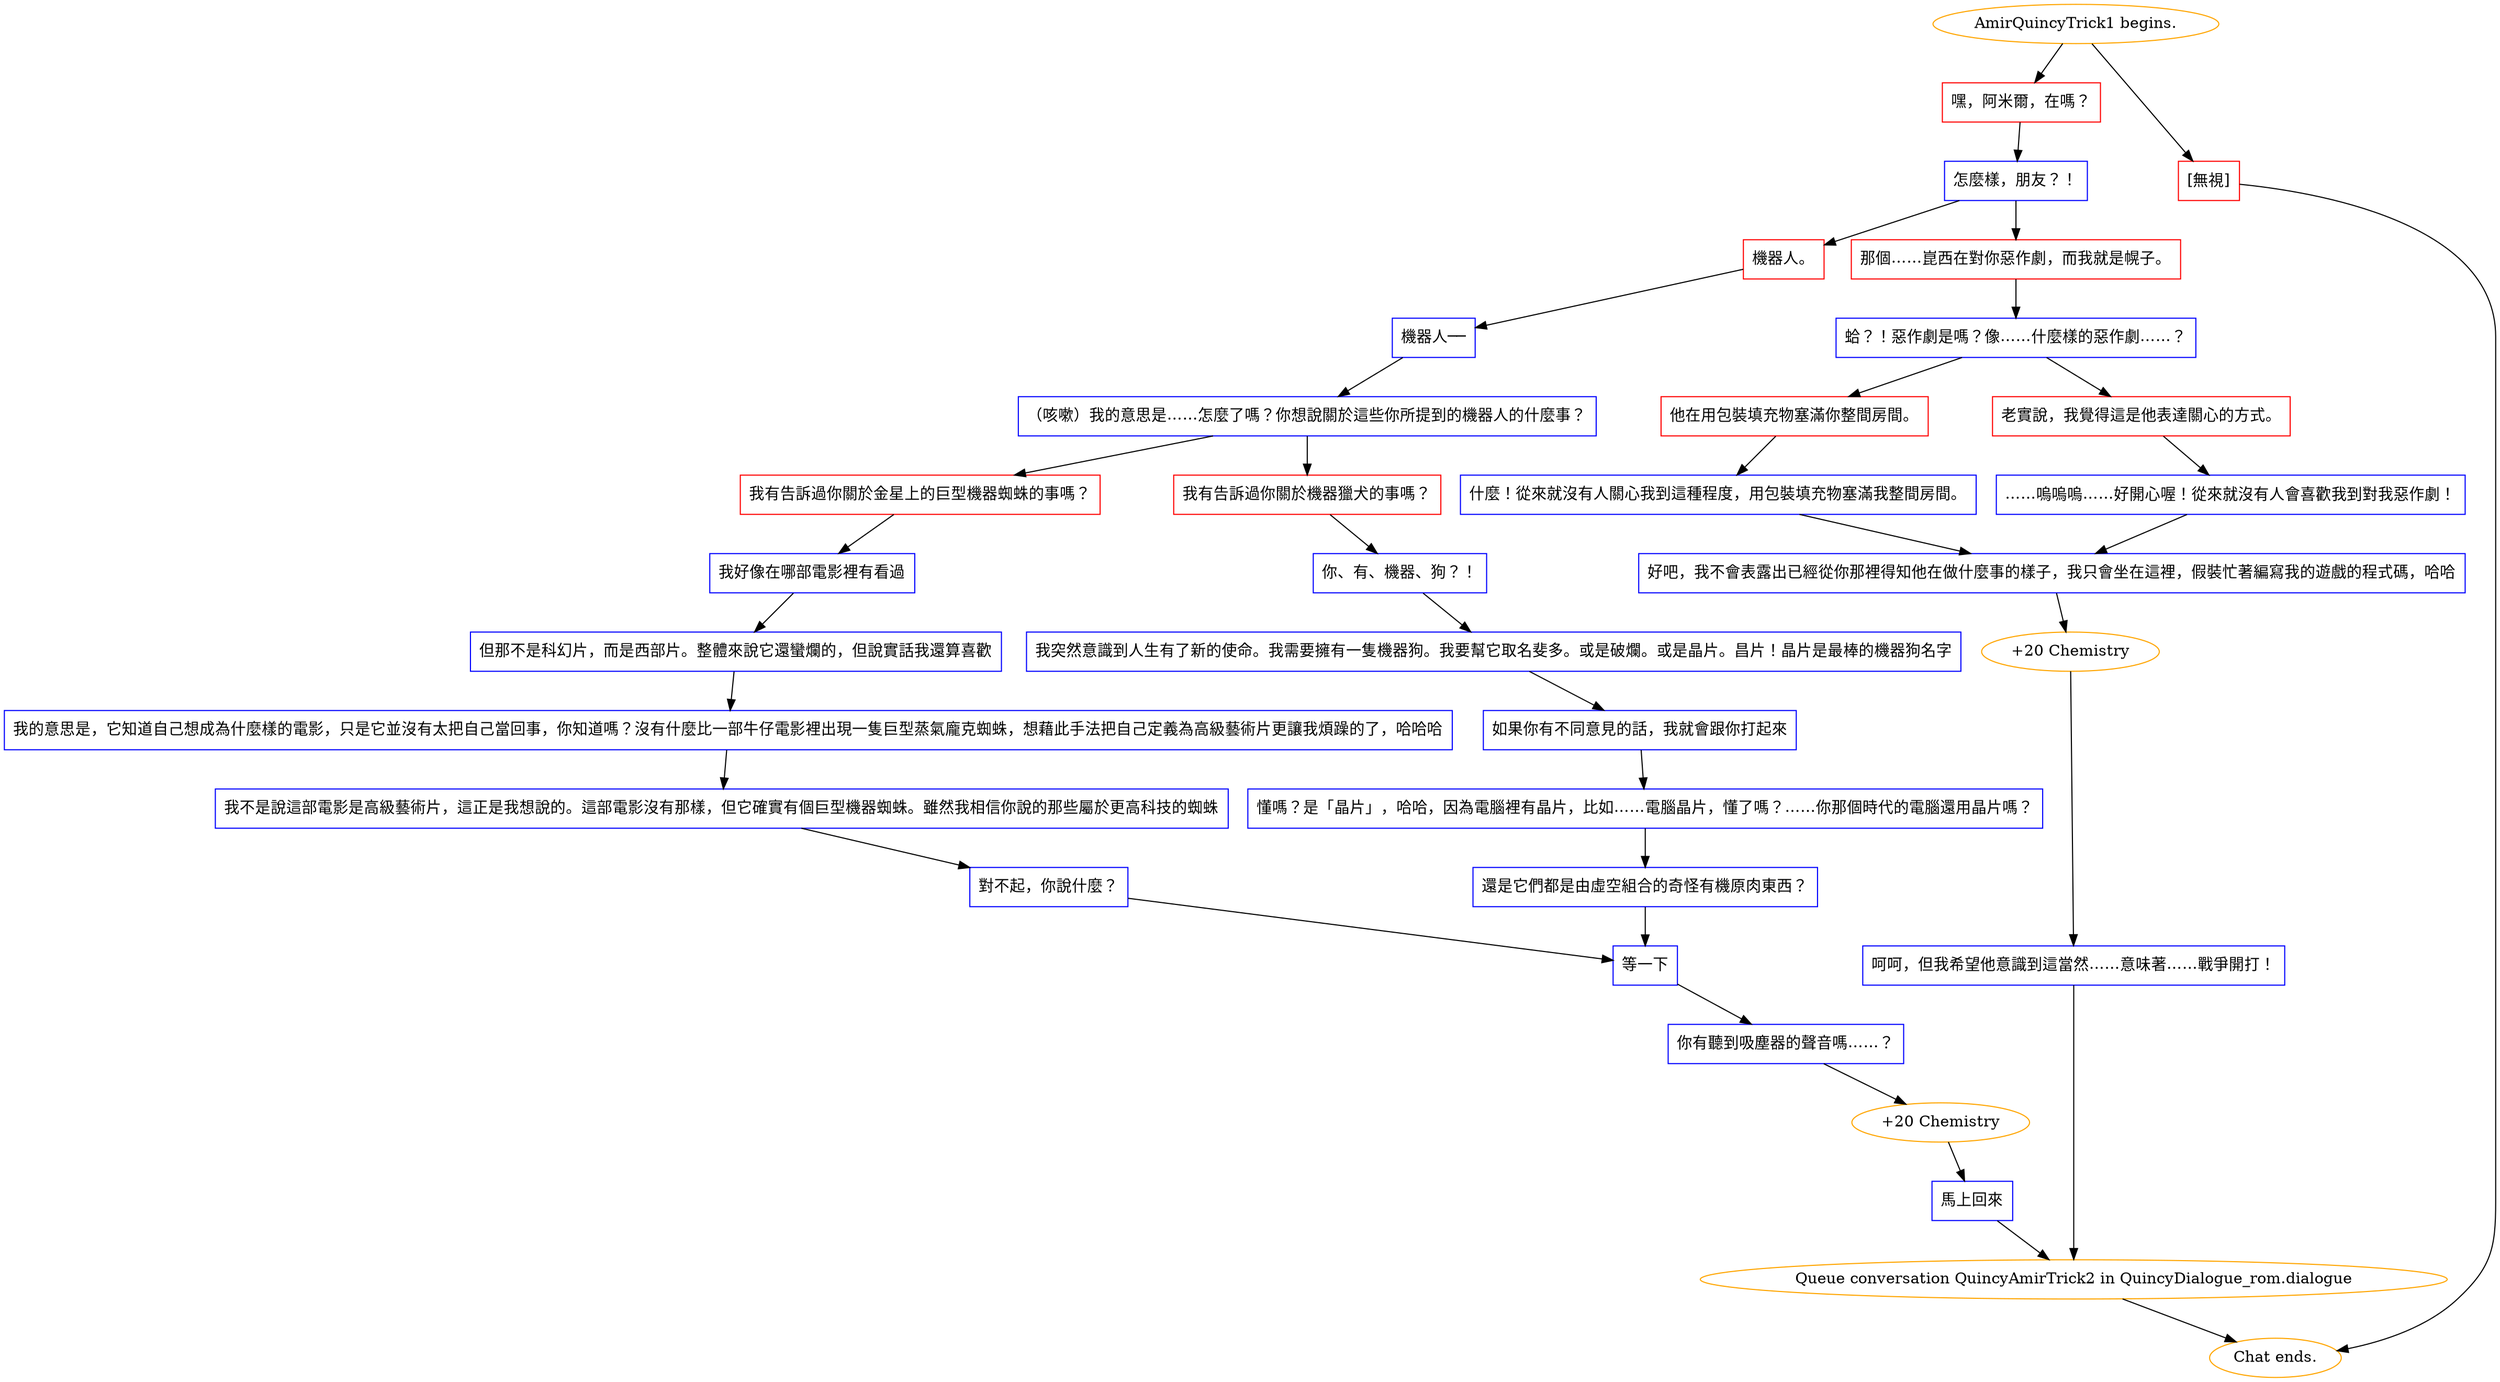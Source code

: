digraph {
	"AmirQuincyTrick1 begins." [color=orange];
		"AmirQuincyTrick1 begins." -> j1258829160;
		"AmirQuincyTrick1 begins." -> j3102889003;
	j1258829160 [label="嘿，阿米爾，在嗎？",shape=box,color=red];
		j1258829160 -> j2724500803;
	j3102889003 [label="[無視]",shape=box,color=red];
		j3102889003 -> "Chat ends.";
	j2724500803 [label="怎麼樣，朋友？！",shape=box,color=blue];
		j2724500803 -> j2468041769;
		j2724500803 -> j2608197055;
	"Chat ends." [color=orange];
	j2468041769 [label="機器人。",shape=box,color=red];
		j2468041769 -> j2773901458;
	j2608197055 [label="那個……崑西在對你惡作劇，而我就是幌子。",shape=box,color=red];
		j2608197055 -> j1251282015;
	j2773901458 [label="機器人──",shape=box,color=blue];
		j2773901458 -> j1076924697;
	j1251282015 [label="蛤？！惡作劇是嗎？像……什麼樣的惡作劇……？",shape=box,color=blue];
		j1251282015 -> j2690847453;
		j1251282015 -> j463636672;
	j1076924697 [label="（咳嗽）我的意思是……怎麼了嗎？你想說關於這些你所提到的機器人的什麼事？",shape=box,color=blue];
		j1076924697 -> j657662387;
		j1076924697 -> j2801653930;
	j2690847453 [label="他在用包裝填充物塞滿你整間房間。",shape=box,color=red];
		j2690847453 -> j651945551;
	j463636672 [label="老實說，我覺得這是他表達關心的方式。",shape=box,color=red];
		j463636672 -> j684287447;
	j657662387 [label="我有告訴過你關於金星上的巨型機器蜘蛛的事嗎？",shape=box,color=red];
		j657662387 -> j1252663873;
	j2801653930 [label="我有告訴過你關於機器獵犬的事嗎？",shape=box,color=red];
		j2801653930 -> j4144998674;
	j651945551 [label="什麼！從來就沒有人關心我到這種程度，用包裝填充物塞滿我整間房間。",shape=box,color=blue];
		j651945551 -> j3958060950;
	j684287447 [label="……嗚嗚嗚……好開心喔！從來就沒有人會喜歡我到對我惡作劇！",shape=box,color=blue];
		j684287447 -> j3958060950;
	j1252663873 [label="我好像在哪部電影裡有看過",shape=box,color=blue];
		j1252663873 -> j3249461586;
	j4144998674 [label="你、有、機器、狗？！",shape=box,color=blue];
		j4144998674 -> j2200041217;
	j3958060950 [label="好吧，我不會表露出已經從你那裡得知他在做什麼事的樣子，我只會坐在這裡，假裝忙著編寫我的遊戲的程式碼，哈哈",shape=box,color=blue];
		j3958060950 -> j2957442290;
	j3249461586 [label="但那不是科幻片，而是西部片。整體來說它還蠻爛的，但說實話我還算喜歡",shape=box,color=blue];
		j3249461586 -> j2290623323;
	j2200041217 [label="我突然意識到人生有了新的使命。我需要擁有一隻機器狗。我要幫它取名斐多。或是破爛。或是晶片。昌片！晶片是最棒的機器狗名字",shape=box,color=blue];
		j2200041217 -> j595252445;
	j2957442290 [label="+20 Chemistry",color=orange];
		j2957442290 -> j2991246530;
	j2290623323 [label="我的意思是，它知道自己想成為什麼樣的電影，只是它並沒有太把自己當回事，你知道嗎？沒有什麼比一部牛仔電影裡出現一隻巨型蒸氣龐克蜘蛛，想藉此手法把自己定義為高級藝術片更讓我煩躁的了，哈哈哈",shape=box,color=blue];
		j2290623323 -> j4038525756;
	j595252445 [label="如果你有不同意見的話，我就會跟你打起來",shape=box,color=blue];
		j595252445 -> j264680885;
	j2991246530 [label="呵呵，但我希望他意識到這當然……意味著……戰爭開打！",shape=box,color=blue];
		j2991246530 -> "Initiate conversation QuincyAmirTrick2 in QuincyDialogue_rom.dialogue";
	j4038525756 [label="我不是說這部電影是高級藝術片，這正是我想說的。這部電影沒有那樣，但它確實有個巨型機器蜘蛛。雖然我相信你說的那些屬於更高科技的蜘蛛",shape=box,color=blue];
		j4038525756 -> j3211305046;
	j264680885 [label="懂嗎？是「晶片」，哈哈，因為電腦裡有晶片，比如……電腦晶片，懂了嗎？……你那個時代的電腦還用晶片嗎？",shape=box,color=blue];
		j264680885 -> j1912969270;
	"Initiate conversation QuincyAmirTrick2 in QuincyDialogue_rom.dialogue" [label="Queue conversation QuincyAmirTrick2 in QuincyDialogue_rom.dialogue",color=orange];
		"Initiate conversation QuincyAmirTrick2 in QuincyDialogue_rom.dialogue" -> "Chat ends.";
	j3211305046 [label="對不起，你說什麼？",shape=box,color=blue];
		j3211305046 -> j724542276;
	j1912969270 [label="還是它們都是由虛空組合的奇怪有機原肉東西？",shape=box,color=blue];
		j1912969270 -> j724542276;
	j724542276 [label="等一下",shape=box,color=blue];
		j724542276 -> j4242694815;
	j4242694815 [label="你有聽到吸塵器的聲音嗎……？",shape=box,color=blue];
		j4242694815 -> j3724111913;
	j3724111913 [label="+20 Chemistry",color=orange];
		j3724111913 -> j2344711295;
	j2344711295 [label="馬上回來",shape=box,color=blue];
		j2344711295 -> "Initiate conversation QuincyAmirTrick2 in QuincyDialogue_rom.dialogue";
}